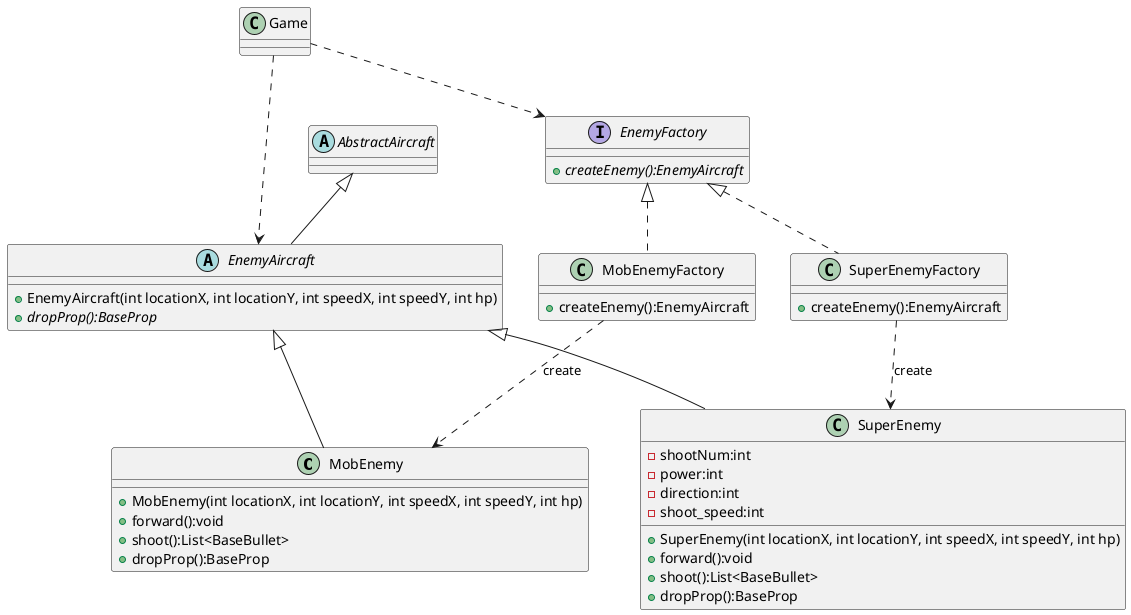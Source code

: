 @startuml
'https://plantuml.com/sequence-diagram
class MobEnemy {
'普通敌机类
    + MobEnemy(int locationX, int locationY, int speedX, int speedY, int hp)
    + forward():void
    + shoot():List<BaseBullet>
    + dropProp():BaseProp
}
EnemyAircraft <|-- MobEnemy

class SuperEnemy {
'精英敌机类
    - shootNum:int
    - power:int
    - direction:int
    - shoot_speed:int

    + SuperEnemy(int locationX, int locationY, int speedX, int speedY, int hp)
    + forward():void
    + shoot():List<BaseBullet>
    + dropProp():BaseProp
}
EnemyAircraft <|-- SuperEnemy

abstract class EnemyAircraft {
    + EnemyAircraft(int locationX, int locationY, int speedX, int speedY, int hp)
    + {abstract} dropProp():BaseProp
}
abstract class AbstractAircraft {
}
AbstractAircraft <|-- EnemyAircraft

interface EnemyFactory{
    + {abstract} createEnemy():EnemyAircraft
}
class MobEnemyFactory {
    + createEnemy():EnemyAircraft
}
class SuperEnemyFactory {
    + createEnemy():EnemyAircraft
}

EnemyFactory<|.. MobEnemyFactory
EnemyFactory<|.. SuperEnemyFactory

MobEnemyFactory ..> MobEnemy:"«create»"
SuperEnemyFactory ..> SuperEnemy:"«create»"
Game ..> EnemyFactory
Game ..> EnemyAircraft

@enduml
